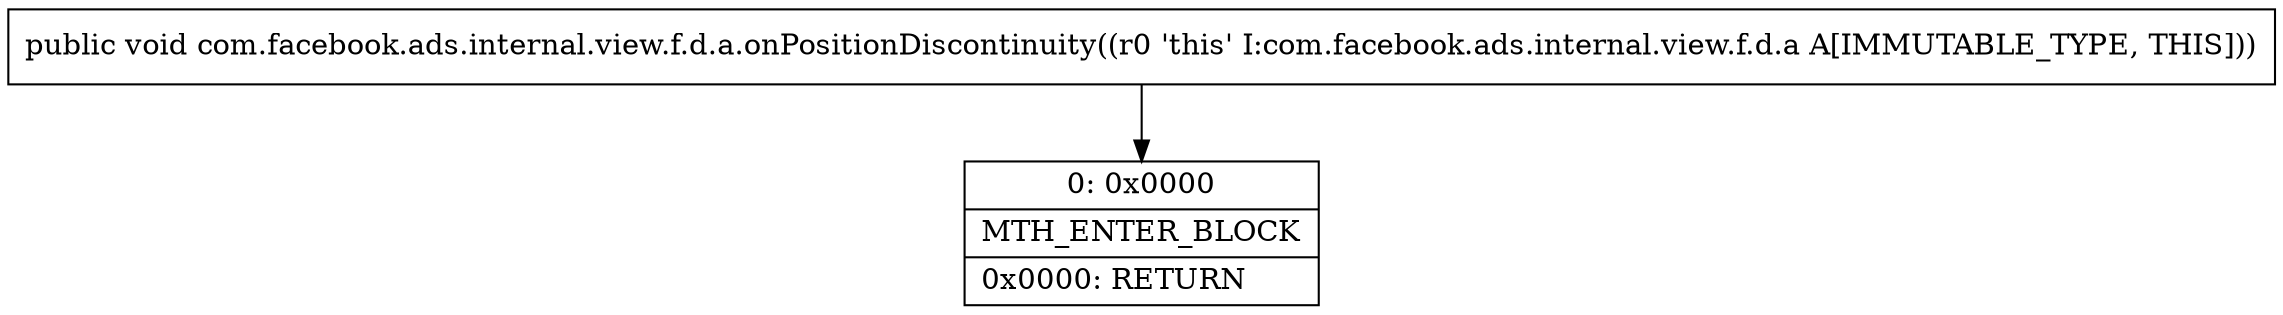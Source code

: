 digraph "CFG forcom.facebook.ads.internal.view.f.d.a.onPositionDiscontinuity()V" {
Node_0 [shape=record,label="{0\:\ 0x0000|MTH_ENTER_BLOCK\l|0x0000: RETURN   \l}"];
MethodNode[shape=record,label="{public void com.facebook.ads.internal.view.f.d.a.onPositionDiscontinuity((r0 'this' I:com.facebook.ads.internal.view.f.d.a A[IMMUTABLE_TYPE, THIS])) }"];
MethodNode -> Node_0;
}

